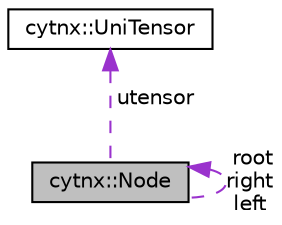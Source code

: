 digraph "cytnx::Node"
{
  edge [fontname="Helvetica",fontsize="10",labelfontname="Helvetica",labelfontsize="10"];
  node [fontname="Helvetica",fontsize="10",shape=record];
  Node1 [label="cytnx::Node",height=0.2,width=0.4,color="black", fillcolor="grey75", style="filled", fontcolor="black"];
  Node1 -> Node1 [dir="back",color="darkorchid3",fontsize="10",style="dashed",label=" root\nright\nleft" ,fontname="Helvetica"];
  Node2 -> Node1 [dir="back",color="darkorchid3",fontsize="10",style="dashed",label=" utensor" ,fontname="Helvetica"];
  Node2 [label="cytnx::UniTensor",height=0.2,width=0.4,color="black", fillcolor="white", style="filled",URL="$classcytnx_1_1UniTensor.html",tooltip="An Enhanced tensor specifically designed for physical Tensor network simulation. "];
}
